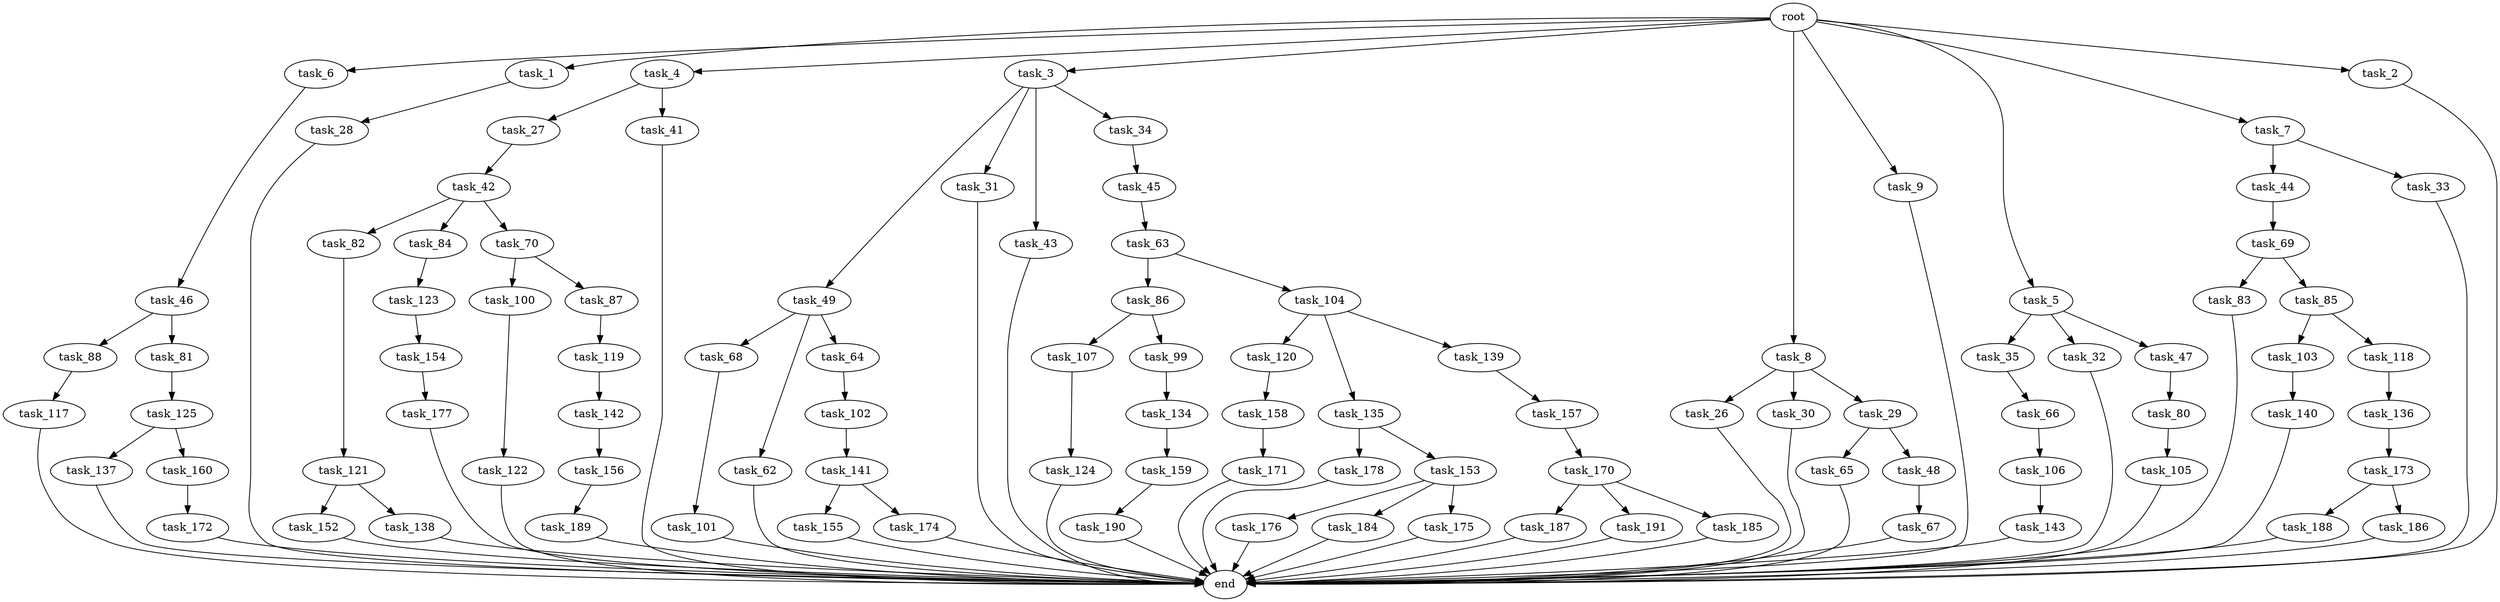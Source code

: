 digraph G {
  task_134 [size="137438953.472000"];
  task_6 [size="1.024000"];
  task_154 [size="858993459.200000"];
  task_136 [size="214748364.800000"];
  task_45 [size="77309411.328000"];
  task_187 [size="695784701.952000"];
  task_123 [size="214748364.800000"];
  task_80 [size="137438953.472000"];
  task_66 [size="77309411.328000"];
  task_1 [size="1.024000"];
  task_82 [size="858993459.200000"];
  task_159 [size="214748364.800000"];
  task_68 [size="858993459.200000"];
  task_119 [size="420906795.008000"];
  task_190 [size="858993459.200000"];
  task_65 [size="549755813.888000"];
  task_83 [size="858993459.200000"];
  root [size="0.000000"];
  task_63 [size="309237645.312000"];
  task_176 [size="858993459.200000"];
  task_4 [size="1.024000"];
  task_3 [size="1.024000"];
  task_86 [size="549755813.888000"];
  task_189 [size="77309411.328000"];
  task_84 [size="858993459.200000"];
  task_101 [size="214748364.800000"];
  task_157 [size="858993459.200000"];
  task_178 [size="858993459.200000"];
  task_8 [size="1.024000"];
  task_120 [size="309237645.312000"];
  task_9 [size="1.024000"];
  task_184 [size="858993459.200000"];
  task_27 [size="420906795.008000"];
  task_177 [size="214748364.800000"];
  task_5 [size="1.024000"];
  task_107 [size="549755813.888000"];
  task_49 [size="309237645.312000"];
  task_103 [size="858993459.200000"];
  task_44 [size="420906795.008000"];
  task_172 [size="858993459.200000"];
  task_88 [size="309237645.312000"];
  task_100 [size="77309411.328000"];
  task_7 [size="1.024000"];
  task_188 [size="309237645.312000"];
  task_99 [size="549755813.888000"];
  task_155 [size="34359738.368000"];
  task_35 [size="214748364.800000"];
  task_31 [size="309237645.312000"];
  task_186 [size="309237645.312000"];
  task_28 [size="77309411.328000"];
  task_142 [size="309237645.312000"];
  task_85 [size="858993459.200000"];
  task_137 [size="420906795.008000"];
  task_121 [size="214748364.800000"];
  task_175 [size="858993459.200000"];
  task_141 [size="214748364.800000"];
  task_26 [size="34359738.368000"];
  task_143 [size="309237645.312000"];
  task_2 [size="1.024000"];
  task_106 [size="309237645.312000"];
  task_105 [size="309237645.312000"];
  task_118 [size="858993459.200000"];
  task_152 [size="420906795.008000"];
  task_32 [size="214748364.800000"];
  task_81 [size="309237645.312000"];
  task_33 [size="420906795.008000"];
  task_87 [size="77309411.328000"];
  task_122 [size="420906795.008000"];
  task_43 [size="309237645.312000"];
  task_41 [size="420906795.008000"];
  task_158 [size="77309411.328000"];
  task_160 [size="420906795.008000"];
  task_174 [size="34359738.368000"];
  task_104 [size="549755813.888000"];
  task_70 [size="858993459.200000"];
  task_30 [size="34359738.368000"];
  task_156 [size="137438953.472000"];
  task_67 [size="858993459.200000"];
  task_48 [size="549755813.888000"];
  task_173 [size="34359738.368000"];
  task_135 [size="309237645.312000"];
  task_191 [size="695784701.952000"];
  task_62 [size="858993459.200000"];
  task_185 [size="695784701.952000"];
  task_29 [size="34359738.368000"];
  task_102 [size="695784701.952000"];
  task_153 [size="858993459.200000"];
  task_139 [size="309237645.312000"];
  task_117 [size="420906795.008000"];
  task_47 [size="214748364.800000"];
  task_69 [size="214748364.800000"];
  task_140 [size="214748364.800000"];
  end [size="0.000000"];
  task_46 [size="858993459.200000"];
  task_42 [size="34359738.368000"];
  task_170 [size="420906795.008000"];
  task_34 [size="309237645.312000"];
  task_124 [size="77309411.328000"];
  task_125 [size="695784701.952000"];
  task_138 [size="420906795.008000"];
  task_171 [size="77309411.328000"];
  task_64 [size="858993459.200000"];

  task_134 -> task_159 [size="209715200.000000"];
  task_6 -> task_46 [size="838860800.000000"];
  task_154 -> task_177 [size="209715200.000000"];
  task_136 -> task_173 [size="33554432.000000"];
  task_45 -> task_63 [size="301989888.000000"];
  task_187 -> end [size="1.000000"];
  task_123 -> task_154 [size="838860800.000000"];
  task_80 -> task_105 [size="301989888.000000"];
  task_66 -> task_106 [size="301989888.000000"];
  task_1 -> task_28 [size="75497472.000000"];
  task_82 -> task_121 [size="209715200.000000"];
  task_159 -> task_190 [size="838860800.000000"];
  task_68 -> task_101 [size="209715200.000000"];
  task_119 -> task_142 [size="301989888.000000"];
  task_190 -> end [size="1.000000"];
  task_65 -> end [size="1.000000"];
  task_83 -> end [size="1.000000"];
  root -> task_2 [size="1.000000"];
  root -> task_6 [size="1.000000"];
  root -> task_7 [size="1.000000"];
  root -> task_4 [size="1.000000"];
  root -> task_3 [size="1.000000"];
  root -> task_5 [size="1.000000"];
  root -> task_1 [size="1.000000"];
  root -> task_8 [size="1.000000"];
  root -> task_9 [size="1.000000"];
  task_63 -> task_86 [size="536870912.000000"];
  task_63 -> task_104 [size="536870912.000000"];
  task_176 -> end [size="1.000000"];
  task_4 -> task_27 [size="411041792.000000"];
  task_4 -> task_41 [size="411041792.000000"];
  task_3 -> task_31 [size="301989888.000000"];
  task_3 -> task_43 [size="301989888.000000"];
  task_3 -> task_49 [size="301989888.000000"];
  task_3 -> task_34 [size="301989888.000000"];
  task_86 -> task_99 [size="536870912.000000"];
  task_86 -> task_107 [size="536870912.000000"];
  task_189 -> end [size="1.000000"];
  task_84 -> task_123 [size="209715200.000000"];
  task_101 -> end [size="1.000000"];
  task_157 -> task_170 [size="411041792.000000"];
  task_178 -> end [size="1.000000"];
  task_8 -> task_29 [size="33554432.000000"];
  task_8 -> task_26 [size="33554432.000000"];
  task_8 -> task_30 [size="33554432.000000"];
  task_120 -> task_158 [size="75497472.000000"];
  task_9 -> end [size="1.000000"];
  task_184 -> end [size="1.000000"];
  task_27 -> task_42 [size="33554432.000000"];
  task_177 -> end [size="1.000000"];
  task_5 -> task_32 [size="209715200.000000"];
  task_5 -> task_47 [size="209715200.000000"];
  task_5 -> task_35 [size="209715200.000000"];
  task_107 -> task_124 [size="75497472.000000"];
  task_49 -> task_62 [size="838860800.000000"];
  task_49 -> task_64 [size="838860800.000000"];
  task_49 -> task_68 [size="838860800.000000"];
  task_103 -> task_140 [size="209715200.000000"];
  task_44 -> task_69 [size="209715200.000000"];
  task_172 -> end [size="1.000000"];
  task_88 -> task_117 [size="411041792.000000"];
  task_100 -> task_122 [size="411041792.000000"];
  task_7 -> task_33 [size="411041792.000000"];
  task_7 -> task_44 [size="411041792.000000"];
  task_188 -> end [size="1.000000"];
  task_99 -> task_134 [size="134217728.000000"];
  task_155 -> end [size="1.000000"];
  task_35 -> task_66 [size="75497472.000000"];
  task_31 -> end [size="1.000000"];
  task_186 -> end [size="1.000000"];
  task_28 -> end [size="1.000000"];
  task_142 -> task_156 [size="134217728.000000"];
  task_85 -> task_103 [size="838860800.000000"];
  task_85 -> task_118 [size="838860800.000000"];
  task_137 -> end [size="1.000000"];
  task_121 -> task_152 [size="411041792.000000"];
  task_121 -> task_138 [size="411041792.000000"];
  task_175 -> end [size="1.000000"];
  task_141 -> task_174 [size="33554432.000000"];
  task_141 -> task_155 [size="33554432.000000"];
  task_26 -> end [size="1.000000"];
  task_143 -> end [size="1.000000"];
  task_2 -> end [size="1.000000"];
  task_106 -> task_143 [size="301989888.000000"];
  task_105 -> end [size="1.000000"];
  task_118 -> task_136 [size="209715200.000000"];
  task_152 -> end [size="1.000000"];
  task_32 -> end [size="1.000000"];
  task_81 -> task_125 [size="679477248.000000"];
  task_33 -> end [size="1.000000"];
  task_87 -> task_119 [size="411041792.000000"];
  task_122 -> end [size="1.000000"];
  task_43 -> end [size="1.000000"];
  task_41 -> end [size="1.000000"];
  task_158 -> task_171 [size="75497472.000000"];
  task_160 -> task_172 [size="838860800.000000"];
  task_174 -> end [size="1.000000"];
  task_104 -> task_120 [size="301989888.000000"];
  task_104 -> task_135 [size="301989888.000000"];
  task_104 -> task_139 [size="301989888.000000"];
  task_70 -> task_87 [size="75497472.000000"];
  task_70 -> task_100 [size="75497472.000000"];
  task_30 -> end [size="1.000000"];
  task_156 -> task_189 [size="75497472.000000"];
  task_67 -> end [size="1.000000"];
  task_48 -> task_67 [size="838860800.000000"];
  task_173 -> task_186 [size="301989888.000000"];
  task_173 -> task_188 [size="301989888.000000"];
  task_135 -> task_178 [size="838860800.000000"];
  task_135 -> task_153 [size="838860800.000000"];
  task_191 -> end [size="1.000000"];
  task_62 -> end [size="1.000000"];
  task_185 -> end [size="1.000000"];
  task_29 -> task_48 [size="536870912.000000"];
  task_29 -> task_65 [size="536870912.000000"];
  task_102 -> task_141 [size="209715200.000000"];
  task_153 -> task_184 [size="838860800.000000"];
  task_153 -> task_176 [size="838860800.000000"];
  task_153 -> task_175 [size="838860800.000000"];
  task_139 -> task_157 [size="838860800.000000"];
  task_117 -> end [size="1.000000"];
  task_47 -> task_80 [size="134217728.000000"];
  task_69 -> task_85 [size="838860800.000000"];
  task_69 -> task_83 [size="838860800.000000"];
  task_140 -> end [size="1.000000"];
  task_46 -> task_81 [size="301989888.000000"];
  task_46 -> task_88 [size="301989888.000000"];
  task_42 -> task_84 [size="838860800.000000"];
  task_42 -> task_82 [size="838860800.000000"];
  task_42 -> task_70 [size="838860800.000000"];
  task_170 -> task_187 [size="679477248.000000"];
  task_170 -> task_191 [size="679477248.000000"];
  task_170 -> task_185 [size="679477248.000000"];
  task_34 -> task_45 [size="75497472.000000"];
  task_124 -> end [size="1.000000"];
  task_125 -> task_137 [size="411041792.000000"];
  task_125 -> task_160 [size="411041792.000000"];
  task_138 -> end [size="1.000000"];
  task_171 -> end [size="1.000000"];
  task_64 -> task_102 [size="679477248.000000"];
}
